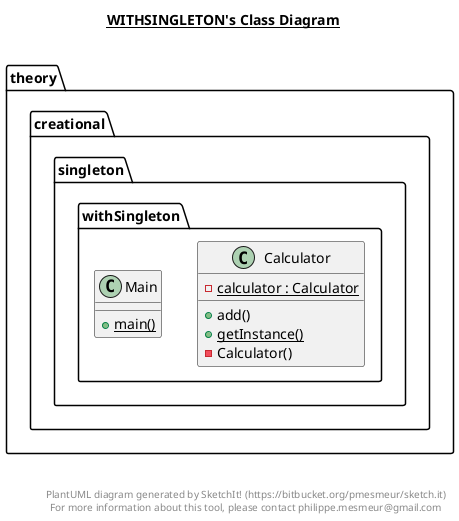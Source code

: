 @startuml

title __WITHSINGLETON's Class Diagram__\n

  namespace theory.creational.singleton.withSingleton {
    class theory.creational.singleton.withSingleton.Calculator {
        {static} - calculator : Calculator
        + add()
        {static} + getInstance()
        - Calculator()
    }
  }
  

  namespace theory.creational.singleton.withSingleton {
    class theory.creational.singleton.withSingleton.Main {
        {static} + main()
    }
  }
  



right footer


PlantUML diagram generated by SketchIt! (https://bitbucket.org/pmesmeur/sketch.it)
For more information about this tool, please contact philippe.mesmeur@gmail.com
endfooter

@enduml
